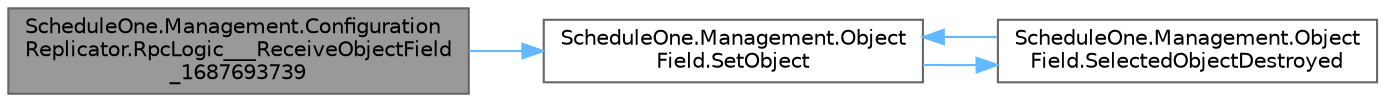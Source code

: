 digraph "ScheduleOne.Management.ConfigurationReplicator.RpcLogic___ReceiveObjectField_1687693739"
{
 // LATEX_PDF_SIZE
  bgcolor="transparent";
  edge [fontname=Helvetica,fontsize=10,labelfontname=Helvetica,labelfontsize=10];
  node [fontname=Helvetica,fontsize=10,shape=box,height=0.2,width=0.4];
  rankdir="LR";
  Node1 [id="Node000001",label="ScheduleOne.Management.Configuration\lReplicator.RpcLogic___ReceiveObjectField\l_1687693739",height=0.2,width=0.4,color="gray40", fillcolor="grey60", style="filled", fontcolor="black",tooltip=" "];
  Node1 -> Node2 [id="edge1_Node000001_Node000002",color="steelblue1",style="solid",tooltip=" "];
  Node2 [id="Node000002",label="ScheduleOne.Management.Object\lField.SetObject",height=0.2,width=0.4,color="grey40", fillcolor="white", style="filled",URL="$class_schedule_one_1_1_management_1_1_object_field.html#acf2532d08f29da9ee6824bf1508d5126",tooltip=" "];
  Node2 -> Node3 [id="edge2_Node000002_Node000003",color="steelblue1",style="solid",tooltip=" "];
  Node3 [id="Node000003",label="ScheduleOne.Management.Object\lField.SelectedObjectDestroyed",height=0.2,width=0.4,color="grey40", fillcolor="white", style="filled",URL="$class_schedule_one_1_1_management_1_1_object_field.html#a5fbe66ba37a0b7565b680652880b6c20",tooltip=" "];
  Node3 -> Node2 [id="edge3_Node000003_Node000002",color="steelblue1",style="solid",tooltip=" "];
}
